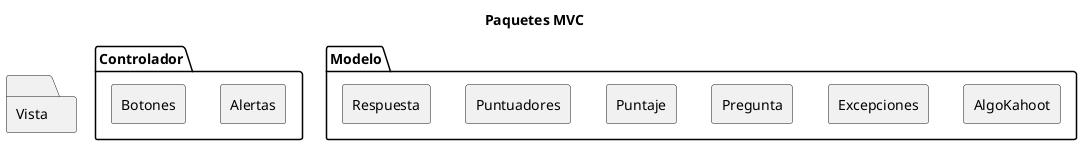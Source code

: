@startuml

title Paquetes MVC


package Controlador <<Folder>> {
    package Alertas <<rectangle>> {
    }
    package Botones <<rectangle>> {
    }
}

package Modelo <<Folder>> {
    package AlgoKahoot <<rectangle>>  {
    }
    package Excepciones <<rectangle>>  {
    }
    package Pregunta <<rectangle>>  {
    }
    package Puntaje  <<rectangle>> {
    }
    package Puntuadores  <<rectangle>> {
    }
    package Respuesta <<rectangle>>  {
    }
}

package Vista <<Folder>> {
}

@enduml
